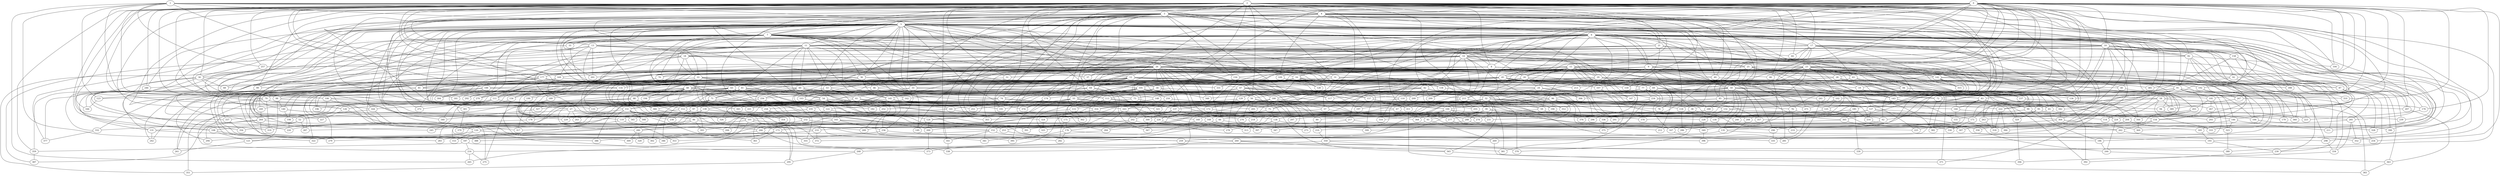 strict graph "barabasi_albert_graph(400,3)" {
0;
1;
2;
3;
4;
5;
6;
7;
8;
9;
10;
11;
12;
13;
14;
15;
16;
17;
18;
19;
20;
21;
22;
23;
24;
25;
26;
27;
28;
29;
30;
31;
32;
33;
34;
35;
36;
37;
38;
39;
40;
41;
42;
43;
44;
45;
46;
47;
48;
49;
50;
51;
52;
53;
54;
55;
56;
57;
58;
59;
60;
61;
62;
63;
64;
65;
66;
67;
68;
69;
70;
71;
72;
73;
74;
75;
76;
77;
78;
79;
80;
81;
82;
83;
84;
85;
86;
87;
88;
89;
90;
91;
92;
93;
94;
95;
96;
97;
98;
99;
100;
101;
102;
103;
104;
105;
106;
107;
108;
109;
110;
111;
112;
113;
114;
115;
116;
117;
118;
119;
120;
121;
122;
123;
124;
125;
126;
127;
128;
129;
130;
131;
132;
133;
134;
135;
136;
137;
138;
139;
140;
141;
142;
143;
144;
145;
146;
147;
148;
149;
150;
151;
152;
153;
154;
155;
156;
157;
158;
159;
160;
161;
162;
163;
164;
165;
166;
167;
168;
169;
170;
171;
172;
173;
174;
175;
176;
177;
178;
179;
180;
181;
182;
183;
184;
185;
186;
187;
188;
189;
190;
191;
192;
193;
194;
195;
196;
197;
198;
199;
200;
201;
202;
203;
204;
205;
206;
207;
208;
209;
210;
211;
212;
213;
214;
215;
216;
217;
218;
219;
220;
221;
222;
223;
224;
225;
226;
227;
228;
229;
230;
231;
232;
233;
234;
235;
236;
237;
238;
239;
240;
241;
242;
243;
244;
245;
246;
247;
248;
249;
250;
251;
252;
253;
254;
255;
256;
257;
258;
259;
260;
261;
262;
263;
264;
265;
266;
267;
268;
269;
270;
271;
272;
273;
274;
275;
276;
277;
278;
279;
280;
281;
282;
283;
284;
285;
286;
287;
288;
289;
290;
291;
292;
293;
294;
295;
296;
297;
298;
299;
300;
301;
302;
303;
304;
305;
306;
307;
308;
309;
310;
311;
312;
313;
314;
315;
316;
317;
318;
319;
320;
321;
322;
323;
324;
325;
326;
327;
328;
329;
330;
331;
332;
333;
334;
335;
336;
337;
338;
339;
340;
341;
342;
343;
344;
345;
346;
347;
348;
349;
350;
351;
352;
353;
354;
355;
356;
357;
358;
359;
360;
361;
362;
363;
364;
365;
366;
367;
368;
369;
370;
371;
372;
373;
374;
375;
376;
377;
378;
379;
380;
381;
382;
383;
384;
385;
386;
387;
388;
389;
390;
391;
392;
393;
394;
395;
396;
397;
398;
399;
0 -- 384  [is_available=True, prob="0.430812847298"];
0 -- 3  [is_available=True, prob="0.513891160993"];
0 -- 4  [is_available=True, prob="0.727500758103"];
0 -- 6  [is_available=True, prob="0.913870821298"];
0 -- 8  [is_available=True, prob="1.0"];
0 -- 9  [is_available=True, prob="0.309866609682"];
0 -- 10  [is_available=True, prob="0.932460229812"];
0 -- 13  [is_available=True, prob="0.593537381727"];
0 -- 142  [is_available=True, prob="0.567588170973"];
0 -- 19  [is_available=True, prob="0.604258312326"];
0 -- 22  [is_available=True, prob="0.173386522918"];
0 -- 23  [is_available=True, prob="0.72674136999"];
0 -- 25  [is_available=True, prob="0.0890885978569"];
0 -- 28  [is_available=True, prob="0.0559679304051"];
0 -- 33  [is_available=True, prob="0.187064989302"];
0 -- 39  [is_available=True, prob="0.290107652215"];
0 -- 296  [is_available=True, prob="0.435098075861"];
0 -- 42  [is_available=True, prob="0.356888760162"];
0 -- 45  [is_available=True, prob="0.0156593725274"];
0 -- 54  [is_available=True, prob="0.511324933624"];
0 -- 58  [is_available=True, prob="1.0"];
0 -- 62  [is_available=True, prob="0.0500442294589"];
0 -- 310  [is_available=True, prob="0.680927919062"];
0 -- 74  [is_available=True, prob="0.103579995589"];
0 -- 77  [is_available=True, prob="1.0"];
0 -- 170  [is_available=True, prob="1.0"];
0 -- 92  [is_available=True, prob="0.366309087217"];
0 -- 99  [is_available=True, prob="1.0"];
0 -- 100  [is_available=True, prob="1.0"];
0 -- 102  [is_available=True, prob="1.0"];
0 -- 104  [is_available=True, prob="0.712665015634"];
0 -- 366  [is_available=True, prob="0.193022560117"];
0 -- 114  [is_available=True, prob="1.0"];
0 -- 254  [is_available=True, prob="0.74165112282"];
0 -- 119  [is_available=True, prob="0.219130134945"];
0 -- 248  [is_available=True, prob="1.0"];
0 -- 249  [is_available=True, prob="0.352261109508"];
0 -- 250  [is_available=True, prob="0.923529854692"];
0 -- 125  [is_available=True, prob="1.0"];
0 -- 126  [is_available=True, prob="0.964973058147"];
1 -- 257  [is_available=True, prob="0.497477657832"];
1 -- 322  [is_available=True, prob="1.0"];
1 -- 3  [is_available=True, prob="0.998086405525"];
1 -- 4  [is_available=True, prob="1.0"];
1 -- 5  [is_available=True, prob="1.0"];
1 -- 39  [is_available=True, prob="0.249084887674"];
1 -- 265  [is_available=True, prob="0.61223309227"];
1 -- 106  [is_available=True, prob="0.521693611062"];
1 -- 167  [is_available=True, prob="0.795251130594"];
1 -- 12  [is_available=True, prob="0.857976494274"];
1 -- 79  [is_available=True, prob="0.583043187816"];
1 -- 123  [is_available=True, prob="1.0"];
1 -- 21  [is_available=True, prob="0.305048319548"];
1 -- 91  [is_available=True, prob="0.304457994826"];
1 -- 60  [is_available=True, prob="0.647959905076"];
2 -- 257  [is_available=True, prob="0.3765715318"];
2 -- 3  [is_available=True, prob="1.0"];
2 -- 4  [is_available=True, prob="1.0"];
2 -- 7  [is_available=True, prob="0.636319058355"];
2 -- 8  [is_available=True, prob="0.104258336336"];
2 -- 12  [is_available=True, prob="0.724836271747"];
2 -- 13  [is_available=True, prob="0.825621575337"];
2 -- 15  [is_available=True, prob="0.648100035359"];
2 -- 17  [is_available=True, prob="0.60831900784"];
2 -- 132  [is_available=True, prob="0.460716433612"];
2 -- 26  [is_available=True, prob="0.170415798696"];
2 -- 155  [is_available=True, prob="1.0"];
2 -- 30  [is_available=True, prob="0.441156771311"];
2 -- 31  [is_available=True, prob="0.574068972476"];
2 -- 161  [is_available=True, prob="0.984150905785"];
2 -- 164  [is_available=True, prob="1.0"];
2 -- 166  [is_available=True, prob="1.0"];
2 -- 305  [is_available=True, prob="0.0893190659262"];
2 -- 169  [is_available=True, prob="0.289510079965"];
2 -- 44  [is_available=True, prob="0.650689510831"];
2 -- 177  [is_available=True, prob="1.0"];
2 -- 51  [is_available=True, prob="1.0"];
2 -- 182  [is_available=True, prob="0.406925454685"];
2 -- 56  [is_available=True, prob="0.549138510186"];
2 -- 314  [is_available=True, prob="1.0"];
2 -- 159  [is_available=True, prob="0.185951624327"];
2 -- 188  [is_available=True, prob="1.0"];
2 -- 268  [is_available=True, prob="0.664068512221"];
2 -- 333  [is_available=True, prob="1.0"];
2 -- 80  [is_available=True, prob="0.944263602685"];
2 -- 337  [is_available=True, prob="0.982373179008"];
2 -- 82  [is_available=True, prob="0.832591363737"];
2 -- 339  [is_available=True, prob="0.252359014699"];
2 -- 85  [is_available=True, prob="1.0"];
2 -- 93  [is_available=True, prob="0.461255203999"];
2 -- 94  [is_available=True, prob="0.630024445347"];
2 -- 352  [is_available=True, prob="0.896215898754"];
2 -- 359  [is_available=True, prob="0.239824796297"];
2 -- 104  [is_available=True, prob="0.658098593103"];
2 -- 106  [is_available=True, prob="0.21326187824"];
2 -- 108  [is_available=True, prob="1.0"];
2 -- 241  [is_available=True, prob="0.80243796387"];
2 -- 246  [is_available=True, prob="0.452623536643"];
2 -- 247  [is_available=True, prob="0.5154130518"];
2 -- 250  [is_available=True, prob="0.040497547257"];
2 -- 362  [is_available=True, prob="0.642440277361"];
3 -- 5  [is_available=True, prob="1.0"];
3 -- 6  [is_available=True, prob="0.132497653936"];
3 -- 385  [is_available=True, prob="0.41565148528"];
3 -- 10  [is_available=True, prob="0.257424603428"];
3 -- 258  [is_available=True, prob="0.0835928895518"];
3 -- 398  [is_available=True, prob="0.307557364971"];
3 -- 17  [is_available=True, prob="1.0"];
3 -- 150  [is_available=True, prob="0.527776379133"];
3 -- 303  [is_available=True, prob="1.0"];
3 -- 29  [is_available=True, prob="0.659604242514"];
3 -- 161  [is_available=True, prob="0.351928002847"];
3 -- 34  [is_available=True, prob="0.241253085955"];
3 -- 40  [is_available=True, prob="0.45614930944"];
3 -- 170  [is_available=True, prob="0.94231249705"];
3 -- 175  [is_available=True, prob="0.736652570608"];
3 -- 49  [is_available=True, prob="0.41008169965"];
3 -- 53  [is_available=True, prob="0.568296588698"];
3 -- 183  [is_available=True, prob="0.13808615787"];
3 -- 316  [is_available=True, prob="1.0"];
3 -- 62  [is_available=True, prob="0.518247536154"];
3 -- 191  [is_available=True, prob="0.397375770291"];
3 -- 289  [is_available=True, prob="0.572690131893"];
3 -- 328  [is_available=True, prob="0.0499380756557"];
3 -- 55  [is_available=True, prob="0.960780369078"];
3 -- 341  [is_available=True, prob="0.831672112634"];
3 -- 342  [is_available=True, prob="0.0832998676419"];
3 -- 89  [is_available=True, prob="0.478766954717"];
3 -- 354  [is_available=True, prob="0.367329791037"];
3 -- 355  [is_available=True, prob="0.647241881348"];
3 -- 120  [is_available=True, prob="0.593516488444"];
3 -- 122  [is_available=True, prob="0.853826635341"];
4 -- 5  [is_available=True, prob="0.271756874076"];
4 -- 6  [is_available=True, prob="0.493367640141"];
4 -- 7  [is_available=True, prob="0.326952337676"];
4 -- 11  [is_available=True, prob="0.770944203128"];
4 -- 18  [is_available=True, prob="0.987528645969"];
4 -- 21  [is_available=True, prob="1.0"];
4 -- 284  [is_available=True, prob="0.836665854744"];
4 -- 159  [is_available=True, prob="1.0"];
4 -- 43  [is_available=True, prob="0.211769971926"];
4 -- 49  [is_available=True, prob="0.745944827154"];
4 -- 57  [is_available=True, prob="0.0200327860703"];
4 -- 192  [is_available=True, prob="0.232552884985"];
4 -- 139  [is_available=True, prob="0.199423051378"];
4 -- 85  [is_available=True, prob="0.847837958161"];
4 -- 364  [is_available=True, prob="0.609055323273"];
4 -- 109  [is_available=True, prob="0.553320914612"];
4 -- 246  [is_available=True, prob="1.0"];
4 -- 126  [is_available=True, prob="0.428315861534"];
4 -- 127  [is_available=True, prob="0.45029153797"];
5 -- 258  [is_available=True, prob="0.12979324761"];
5 -- 133  [is_available=True, prob="0.814488677036"];
5 -- 7  [is_available=True, prob="0.232547934609"];
5 -- 9  [is_available=True, prob="0.727537162553"];
5 -- 11  [is_available=True, prob="0.937958698545"];
5 -- 12  [is_available=True, prob="0.87199680994"];
5 -- 143  [is_available=True, prob="0.904410554568"];
5 -- 16  [is_available=True, prob="0.59150741235"];
5 -- 131  [is_available=True, prob="0.820421418073"];
5 -- 20  [is_available=True, prob="1.0"];
5 -- 149  [is_available=True, prob="0.696674281952"];
5 -- 150  [is_available=True, prob="1.0"];
5 -- 26  [is_available=True, prob="0.0923154168008"];
5 -- 27  [is_available=True, prob="0.101178294055"];
5 -- 30  [is_available=True, prob="0.36368339587"];
5 -- 33  [is_available=True, prob="0.731819500723"];
5 -- 35  [is_available=True, prob="1.0"];
5 -- 36  [is_available=True, prob="0.39490452473"];
5 -- 166  [is_available=True, prob="0.979241766233"];
5 -- 41  [is_available=True, prob="0.896659510818"];
5 -- 299  [is_available=True, prob="0.331944704106"];
5 -- 173  [is_available=True, prob="1.0"];
5 -- 50  [is_available=True, prob="0.507008856207"];
5 -- 63  [is_available=True, prob="0.342825680171"];
5 -- 68  [is_available=True, prob="0.206630829843"];
5 -- 197  [is_available=True, prob="0.813481070117"];
5 -- 71  [is_available=True, prob="1.0"];
5 -- 201  [is_available=True, prob="1.0"];
5 -- 330  [is_available=True, prob="0.767002723607"];
5 -- 76  [is_available=True, prob="0.316815214233"];
5 -- 86  [is_available=True, prob="0.636442846467"];
5 -- 343  [is_available=True, prob="1.0"];
5 -- 346  [is_available=True, prob="0.11621090554"];
5 -- 348  [is_available=True, prob="0.603719643987"];
5 -- 272  [is_available=True, prob="0.509756736935"];
5 -- 98  [is_available=True, prob="0.58272944289"];
5 -- 374  [is_available=True, prob="1.0"];
5 -- 358  [is_available=True, prob="1.0"];
5 -- 236  [is_available=True, prob="0.837328342811"];
5 -- 241  [is_available=True, prob="0.0375045268268"];
5 -- 117  [is_available=True, prob="0.932762568578"];
5 -- 118  [is_available=True, prob="1.0"];
6 -- 390  [is_available=True, prob="1.0"];
6 -- 9  [is_available=True, prob="0.623486860131"];
6 -- 10  [is_available=True, prob="0.658250427952"];
6 -- 11  [is_available=True, prob="1.0"];
6 -- 14  [is_available=True, prob="0.384714672069"];
6 -- 16  [is_available=True, prob="1.0"];
6 -- 17  [is_available=True, prob="0.642340120989"];
6 -- 20  [is_available=True, prob="0.65221707126"];
6 -- 21  [is_available=True, prob="1.0"];
6 -- 23  [is_available=True, prob="0.755915713993"];
6 -- 25  [is_available=True, prob="0.426122040092"];
6 -- 30  [is_available=True, prob="0.822299356353"];
6 -- 35  [is_available=True, prob="0.977144968817"];
6 -- 164  [is_available=True, prob="0.754907035137"];
6 -- 291  [is_available=True, prob="1.0"];
6 -- 42  [is_available=True, prob="0.471551086928"];
6 -- 174  [is_available=True, prob="1.0"];
6 -- 47  [is_available=True, prob="0.194262860407"];
6 -- 180  [is_available=True, prob="0.609000582357"];
6 -- 158  [is_available=True, prob="1.0"];
6 -- 314  [is_available=True, prob="1.0"];
6 -- 318  [is_available=True, prob="0.501910450252"];
6 -- 193  [is_available=True, prob="0.362819656893"];
6 -- 195  [is_available=True, prob="1.0"];
6 -- 82  [is_available=True, prob="0.0384820697492"];
6 -- 211  [is_available=True, prob="0.109750049807"];
6 -- 84  [is_available=True, prob="1.0"];
6 -- 213  [is_available=True, prob="0.632456410893"];
6 -- 292  [is_available=True, prob="0.0669629749813"];
6 -- 222  [is_available=True, prob="0.875386139859"];
6 -- 101  [is_available=True, prob="0.887818832522"];
6 -- 233  [is_available=True, prob="0.211010026937"];
6 -- 113  [is_available=True, prob="0.336836153018"];
6 -- 247  [is_available=True, prob="0.899225912081"];
6 -- 276  [is_available=True, prob="0.120218435342"];
6 -- 298  [is_available=True, prob="0.285508963528"];
6 -- 149  [is_available=True, prob="0.758960802226"];
7 -- 134  [is_available=True, prob="0.537486308013"];
7 -- 8  [is_available=True, prob="1.0"];
7 -- 140  [is_available=True, prob="0.80514121056"];
7 -- 13  [is_available=True, prob="0.280009393526"];
7 -- 22  [is_available=True, prob="0.410996535684"];
7 -- 25  [is_available=True, prob="0.426278226652"];
7 -- 27  [is_available=True, prob="0.12020577162"];
7 -- 157  [is_available=True, prob="0.550241093244"];
7 -- 162  [is_available=True, prob="0.685568430629"];
7 -- 35  [is_available=True, prob="0.98668745783"];
7 -- 36  [is_available=True, prob="1.0"];
7 -- 37  [is_available=True, prob="0.607381676838"];
7 -- 38  [is_available=True, prob="1.0"];
7 -- 300  [is_available=True, prob="0.530816366249"];
7 -- 70  [is_available=True, prob="0.279776262069"];
7 -- 86  [is_available=True, prob="0.70906042048"];
7 -- 92  [is_available=True, prob="0.665471001333"];
7 -- 99  [is_available=True, prob="0.301621699601"];
7 -- 356  [is_available=True, prob="0.806614203511"];
7 -- 229  [is_available=True, prob="0.324564331765"];
7 -- 234  [is_available=True, prob="0.657360276681"];
7 -- 113  [is_available=True, prob="1.0"];
7 -- 116  [is_available=True, prob="0.125874627518"];
7 -- 120  [is_available=True, prob="0.154410095626"];
7 -- 377  [is_available=True, prob="1.0"];
8 -- 192  [is_available=True, prob="0.319358085101"];
8 -- 360  [is_available=True, prob="0.392101141492"];
8 -- 362  [is_available=True, prob="0.788069978862"];
8 -- 43  [is_available=True, prob="1.0"];
8 -- 140  [is_available=True, prob="0.0931904343366"];
8 -- 270  [is_available=True, prob="1.0"];
8 -- 145  [is_available=True, prob="0.0811936204336"];
8 -- 179  [is_available=True, prob="1.0"];
8 -- 215  [is_available=True, prob="0.0405051986958"];
8 -- 91  [is_available=True, prob="1.0"];
8 -- 156  [is_available=True, prob="1.0"];
9 -- 67  [is_available=True, prob="0.855265960469"];
9 -- 109  [is_available=True, prob="0.556457630439"];
9 -- 78  [is_available=True, prob="1.0"];
9 -- 48  [is_available=True, prob="0.345976386842"];
9 -- 19  [is_available=True, prob="0.957404175574"];
9 -- 281  [is_available=True, prob="1.0"];
9 -- 185  [is_available=True, prob="0.7970131139"];
9 -- 156  [is_available=True, prob="1.0"];
9 -- 222  [is_available=True, prob="0.389691716877"];
9 -- 31  [is_available=True, prob="0.955739898869"];
10 -- 304  [is_available=True, prob="0.0548577580647"];
10 -- 72  [is_available=True, prob="1.0"];
10 -- 267  [is_available=True, prob="1.0"];
10 -- 239  [is_available=True, prob="1.0"];
10 -- 14  [is_available=True, prob="1.0"];
10 -- 15  [is_available=True, prob="1.0"];
10 -- 240  [is_available=True, prob="0.0093187513712"];
10 -- 82  [is_available=True, prob="0.957660165339"];
10 -- 83  [is_available=True, prob="1.0"];
10 -- 87  [is_available=True, prob="0.54057456329"];
10 -- 371  [is_available=True, prob="0.271552746845"];
10 -- 187  [is_available=True, prob="0.731609673902"];
10 -- 158  [is_available=True, prob="1.0"];
11 -- 177  [is_available=True, prob="0.670726340639"];
11 -- 136  [is_available=True, prob="0.281702710996"];
11 -- 41  [is_available=True, prob="1.0"];
11 -- 351  [is_available=True, prob="0.338724006175"];
11 -- 142  [is_available=True, prob="0.884488873995"];
11 -- 189  [is_available=True, prob="1.0"];
11 -- 272  [is_available=True, prob="0.733938822871"];
11 -- 145  [is_available=True, prob="0.381699790707"];
11 -- 18  [is_available=True, prob="0.180440426362"];
11 -- 53  [is_available=True, prob="0.495872776627"];
11 -- 54  [is_available=True, prob="1.0"];
11 -- 270  [is_available=True, prob="0.504630594142"];
11 -- 60  [is_available=True, prob="0.172656799463"];
11 -- 29  [is_available=True, prob="0.73617439765"];
11 -- 191  [is_available=True, prob="0.740201081036"];
12 -- 235  [is_available=True, prob="0.517164270521"];
12 -- 263  [is_available=True, prob="0.784222247812"];
12 -- 19  [is_available=True, prob="0.465630812803"];
12 -- 279  [is_available=True, prob="0.629289948246"];
12 -- 24  [is_available=True, prob="0.00675529770507"];
12 -- 159  [is_available=True, prob="0.316950633454"];
12 -- 176  [is_available=True, prob="0.731085707228"];
12 -- 47  [is_available=True, prob="0.0895081255804"];
12 -- 48  [is_available=True, prob="0.693283755573"];
12 -- 306  [is_available=True, prob="0.384887070944"];
12 -- 184  [is_available=True, prob="0.800380569658"];
12 -- 188  [is_available=True, prob="0.883304958443"];
12 -- 68  [is_available=True, prob="0.258882906428"];
12 -- 89  [is_available=True, prob="0.768687711559"];
12 -- 99  [is_available=True, prob="1.0"];
12 -- 107  [is_available=True, prob="1.0"];
12 -- 237  [is_available=True, prob="0.584133207326"];
12 -- 115  [is_available=True, prob="1.0"];
12 -- 116  [is_available=True, prob="0.207781548075"];
13 -- 387  [is_available=True, prob="0.512729133356"];
13 -- 200  [is_available=True, prob="0.193777849284"];
13 -- 169  [is_available=True, prob="0.970041904565"];
13 -- 203  [is_available=True, prob="0.277203255198"];
13 -- 108  [is_available=True, prob="1.0"];
13 -- 141  [is_available=True, prob="1.0"];
13 -- 14  [is_available=True, prob="1.0"];
13 -- 240  [is_available=True, prob="0.717842447749"];
13 -- 201  [is_available=True, prob="1.0"];
13 -- 88  [is_available=True, prob="0.854026296304"];
14 -- 34  [is_available=True, prob="0.645017188789"];
14 -- 66  [is_available=True, prob="0.577427006821"];
14 -- 70  [is_available=True, prob="0.442676725774"];
14 -- 103  [is_available=True, prob="0.628907560648"];
14 -- 75  [is_available=True, prob="1.0"];
14 -- 76  [is_available=True, prob="1.0"];
14 -- 15  [is_available=True, prob="0.188916545915"];
14 -- 371  [is_available=True, prob="0.995942595476"];
14 -- 212  [is_available=True, prob="0.683708685398"];
14 -- 162  [is_available=True, prob="1.0"];
14 -- 23  [is_available=True, prob="1.0"];
14 -- 312  [is_available=True, prob="0.312367303847"];
14 -- 260  [is_available=True, prob="0.222500223355"];
14 -- 111  [is_available=True, prob="0.694962170709"];
14 -- 28  [is_available=True, prob="0.169964203496"];
14 -- 199  [is_available=True, prob="0.306932698608"];
14 -- 255  [is_available=True, prob="0.891215029338"];
15 -- 128  [is_available=True, prob="0.399487485751"];
15 -- 299  [is_available=True, prob="0.176828245542"];
15 -- 388  [is_available=True, prob="0.196435984827"];
15 -- 389  [is_available=True, prob="0.420811922639"];
15 -- 264  [is_available=True, prob="0.913443648861"];
15 -- 137  [is_available=True, prob="0.14877591509"];
15 -- 142  [is_available=True, prob="0.0676278609077"];
15 -- 16  [is_available=True, prob="1.0"];
15 -- 20  [is_available=True, prob="0.72283712409"];
15 -- 24  [is_available=True, prob="1.0"];
15 -- 29  [is_available=True, prob="0.953057156097"];
15 -- 32  [is_available=True, prob="1.0"];
15 -- 290  [is_available=True, prob="0.19820777492"];
15 -- 38  [is_available=True, prob="0.493404641345"];
15 -- 41  [is_available=True, prob="0.369797692223"];
15 -- 298  [is_available=True, prob="0.703581895099"];
15 -- 171  [is_available=True, prob="0.0741494279073"];
15 -- 179  [is_available=True, prob="0.390277977533"];
15 -- 201  [is_available=True, prob="0.180378210504"];
15 -- 59  [is_available=True, prob="0.260489877422"];
15 -- 66  [is_available=True, prob="0.0499776993659"];
15 -- 70  [is_available=True, prob="1.0"];
15 -- 73  [is_available=True, prob="0.549187400368"];
15 -- 331  [is_available=True, prob="1.0"];
15 -- 92  [is_available=True, prob="1.0"];
15 -- 223  [is_available=True, prob="0.869045871586"];
15 -- 315  [is_available=True, prob="0.153186664446"];
15 -- 360  [is_available=True, prob="0.545032656201"];
15 -- 110  [is_available=True, prob="0.42827476492"];
15 -- 239  [is_available=True, prob="0.927570662137"];
15 -- 248  [is_available=True, prob="0.185671746942"];
15 -- 123  [is_available=True, prob="1.0"];
15 -- 124  [is_available=True, prob="1.0"];
15 -- 125  [is_available=True, prob="1.0"];
16 -- 64  [is_available=True, prob="1.0"];
16 -- 128  [is_available=True, prob="0.171036646146"];
16 -- 163  [is_available=True, prob="0.153075969201"];
16 -- 42  [is_available=True, prob="0.942066181964"];
16 -- 107  [is_available=True, prob="0.408177084307"];
16 -- 180  [is_available=True, prob="0.496536178842"];
16 -- 56  [is_available=True, prob="0.0625273755088"];
16 -- 399  [is_available=True, prob="0.768541176217"];
16 -- 188  [is_available=True, prob="0.951244004649"];
16 -- 74  [is_available=True, prob="0.463825190319"];
16 -- 69  [is_available=True, prob="1.0"];
17 -- 328  [is_available=True, prob="0.91856804961"];
17 -- 230  [is_available=True, prob="0.596849568385"];
17 -- 40  [is_available=True, prob="0.956838923631"];
17 -- 171  [is_available=True, prob="0.177683629013"];
17 -- 44  [is_available=True, prob="0.18893368211"];
17 -- 45  [is_available=True, prob="0.938880720997"];
17 -- 177  [is_available=True, prob="0.88318215086"];
17 -- 18  [is_available=True, prob="0.426285150164"];
17 -- 131  [is_available=True, prob="1.0"];
17 -- 118  [is_available=True, prob="0.798537531127"];
17 -- 57  [is_available=True, prob="0.581537808182"];
17 -- 315  [is_available=True, prob="0.356063913323"];
17 -- 349  [is_available=True, prob="0.466839125724"];
17 -- 158  [is_available=True, prob="1.0"];
18 -- 98  [is_available=True, prob="1.0"];
18 -- 194  [is_available=True, prob="0.778056599229"];
18 -- 207  [is_available=True, prob="0.715577117922"];
18 -- 22  [is_available=True, prob="0.36029423866"];
18 -- 26  [is_available=True, prob="0.166669902852"];
18 -- 220  [is_available=True, prob="0.181795024458"];
19 -- 72  [is_available=True, prob="0.889351134469"];
20 -- 64  [is_available=True, prob="1.0"];
20 -- 65  [is_available=True, prob="0.88205011756"];
20 -- 129  [is_available=True, prob="1.0"];
20 -- 77  [is_available=True, prob="0.268028781097"];
20 -- 215  [is_available=True, prob="0.283857641847"];
20 -- 24  [is_available=True, prob="0.40117242153"];
20 -- 345  [is_available=True, prob="0.483781977997"];
20 -- 95  [is_available=True, prob="0.397233101042"];
21 -- 37  [is_available=True, prob="0.290914155206"];
21 -- 263  [is_available=True, prob="0.788233674742"];
21 -- 107  [is_available=True, prob="0.860412465079"];
21 -- 44  [is_available=True, prob="0.176800981815"];
21 -- 109  [is_available=True, prob="0.516327575855"];
21 -- 366  [is_available=True, prob="1.0"];
22 -- 34  [is_available=True, prob="1.0"];
22 -- 196  [is_available=True, prob="0.00480888512128"];
22 -- 40  [is_available=True, prob="1.0"];
22 -- 354  [is_available=True, prob="0.587004863712"];
22 -- 46  [is_available=True, prob="0.0367897050815"];
22 -- 397  [is_available=True, prob="0.375531092711"];
22 -- 245  [is_available=True, prob="1.0"];
22 -- 345  [is_available=True, prob="1.0"];
23 -- 311  [is_available=True, prob="0.842792776694"];
23 -- 143  [is_available=True, prob="1.0"];
23 -- 144  [is_available=True, prob="0.496424986809"];
23 -- 150  [is_available=True, prob="0.394410629273"];
23 -- 154  [is_available=True, prob="0.818079237803"];
23 -- 37  [is_available=True, prob="0.299455912559"];
23 -- 43  [is_available=True, prob="0.289957177437"];
23 -- 45  [is_available=True, prob="0.744340460004"];
23 -- 50  [is_available=True, prob="1.0"];
23 -- 51  [is_available=True, prob="1.0"];
23 -- 55  [is_available=True, prob="1.0"];
23 -- 58  [is_available=True, prob="0.197389368309"];
23 -- 189  [is_available=True, prob="0.945940346051"];
23 -- 75  [is_available=True, prob="0.969112840204"];
23 -- 204  [is_available=True, prob="0.684933611949"];
23 -- 334  [is_available=True, prob="0.732628221705"];
23 -- 207  [is_available=True, prob="0.838147622362"];
23 -- 80  [is_available=True, prob="0.900374445012"];
23 -- 211  [is_available=True, prob="0.863714345059"];
23 -- 88  [is_available=True, prob="1.0"];
23 -- 230  [is_available=True, prob="0.720424805974"];
23 -- 102  [is_available=True, prob="0.280057339886"];
23 -- 231  [is_available=True, prob="0.322189774618"];
23 -- 112  [is_available=True, prob="1.0"];
24 -- 32  [is_available=True, prob="0.959996216692"];
24 -- 96  [is_available=True, prob="0.443346227339"];
24 -- 132  [is_available=True, prob="0.520858417548"];
24 -- 65  [is_available=True, prob="0.0438478940547"];
24 -- 209  [is_available=True, prob="0.905318480686"];
25 -- 277  [is_available=True, prob="0.887087285459"];
25 -- 271  [is_available=True, prob="0.160398643264"];
25 -- 274  [is_available=True, prob="0.156666495331"];
25 -- 51  [is_available=True, prob="0.290960791998"];
25 -- 213  [is_available=True, prob="1.0"];
25 -- 127  [is_available=True, prob="1.0"];
26 -- 134  [is_available=True, prob="0.189634836876"];
26 -- 392  [is_available=True, prob="0.61916997788"];
26 -- 137  [is_available=True, prob="0.333699499294"];
26 -- 138  [is_available=True, prob="0.476432409581"];
26 -- 139  [is_available=True, prob="0.822135587"];
26 -- 148  [is_available=True, prob="1.0"];
26 -- 151  [is_available=True, prob="1.0"];
26 -- 27  [is_available=True, prob="0.782916426977"];
26 -- 28  [is_available=True, prob="0.728956477545"];
26 -- 31  [is_available=True, prob="1.0"];
26 -- 160  [is_available=True, prob="0.41248166444"];
26 -- 291  [is_available=True, prob="1.0"];
26 -- 36  [is_available=True, prob="1.0"];
26 -- 169  [is_available=True, prob="0.203577207682"];
26 -- 172  [is_available=True, prob="0.0654820761721"];
26 -- 174  [is_available=True, prob="0.660047498212"];
26 -- 49  [is_available=True, prob="1.0"];
26 -- 52  [is_available=True, prob="0.151074030179"];
26 -- 53  [is_available=True, prob="1.0"];
26 -- 300  [is_available=True, prob="0.599220956223"];
26 -- 59  [is_available=True, prob="0.577098771733"];
26 -- 63  [is_available=True, prob="0.0433070279875"];
26 -- 64  [is_available=True, prob="0.110395235805"];
26 -- 322  [is_available=True, prob="0.308852256791"];
26 -- 69  [is_available=True, prob="1.0"];
26 -- 80  [is_available=True, prob="0.127459202807"];
26 -- 84  [is_available=True, prob="0.651409558978"];
26 -- 87  [is_available=True, prob="0.34277361215"];
26 -- 224  [is_available=True, prob="0.881393633783"];
26 -- 226  [is_available=True, prob="1.0"];
26 -- 103  [is_available=True, prob="0.122215423191"];
26 -- 111  [is_available=True, prob="0.653982973288"];
26 -- 251  [is_available=True, prob="0.913068024546"];
27 -- 229  [is_available=True, prob="0.0564678038013"];
27 -- 243  [is_available=True, prob="1.0"];
27 -- 52  [is_available=True, prob="0.926907783664"];
27 -- 341  [is_available=True, prob="1.0"];
27 -- 276  [is_available=True, prob="0.865428833431"];
27 -- 93  [is_available=True, prob="0.273109951537"];
28 -- 33  [is_available=True, prob="1.0"];
28 -- 72  [is_available=True, prob="0.054699063817"];
28 -- 338  [is_available=True, prob="1.0"];
28 -- 342  [is_available=True, prob="1.0"];
28 -- 94  [is_available=True, prob="1.0"];
29 -- 67  [is_available=True, prob="0.424377256155"];
29 -- 136  [is_available=True, prob="0.580723404559"];
29 -- 348  [is_available=True, prob="0.663892674751"];
29 -- 332  [is_available=True, prob="1.0"];
29 -- 237  [is_available=True, prob="0.334606712426"];
29 -- 369  [is_available=True, prob="0.415118925087"];
29 -- 50  [is_available=True, prob="0.0284504088139"];
29 -- 181  [is_available=True, prob="1.0"];
29 -- 361  [is_available=True, prob="0.223450507753"];
29 -- 186  [is_available=True, prob="0.807583230906"];
29 -- 252  [is_available=True, prob="1.0"];
29 -- 254  [is_available=True, prob="0.921354095299"];
30 -- 68  [is_available=True, prob="0.582101332464"];
30 -- 359  [is_available=True, prob="0.68720382109"];
30 -- 332  [is_available=True, prob="0.27860039456"];
30 -- 81  [is_available=True, prob="1.0"];
30 -- 181  [is_available=True, prob="0.67088170803"];
30 -- 377  [is_available=True, prob="0.167550695857"];
31 -- 32  [is_available=True, prob="0.444953073768"];
31 -- 225  [is_available=True, prob="0.796617522599"];
31 -- 101  [is_available=True, prob="0.839396234504"];
31 -- 71  [is_available=True, prob="0.354494051768"];
31 -- 77  [is_available=True, prob="0.338692246699"];
31 -- 147  [is_available=True, prob="0.123365581266"];
31 -- 116  [is_available=True, prob="0.69411605265"];
31 -- 148  [is_available=True, prob="0.39250916812"];
32 -- 288  [is_available=True, prob="0.00757370465218"];
32 -- 197  [is_available=True, prob="0.949577684545"];
32 -- 38  [is_available=True, prob="1.0"];
32 -- 39  [is_available=True, prob="0.856473520148"];
32 -- 170  [is_available=True, prob="1.0"];
32 -- 139  [is_available=True, prob="1.0"];
32 -- 365  [is_available=True, prob="1.0"];
32 -- 78  [is_available=True, prob="0.863024686934"];
32 -- 221  [is_available=True, prob="0.113312182181"];
32 -- 343  [is_available=True, prob="0.178292989984"];
32 -- 202  [is_available=True, prob="1.0"];
33 -- 106  [is_available=True, prob="1.0"];
33 -- 83  [is_available=True, prob="0.487378083752"];
33 -- 61  [is_available=True, prob="0.938380067827"];
34 -- 100  [is_available=True, prob="0.801745516097"];
34 -- 113  [is_available=True, prob="1.0"];
34 -- 346  [is_available=True, prob="1.0"];
34 -- 348  [is_available=True, prob="1.0"];
35 -- 232  [is_available=True, prob="0.179281633033"];
35 -- 292  [is_available=True, prob="0.735730887821"];
36 -- 227  [is_available=True, prob="0.918214314943"];
36 -- 337  [is_available=True, prob="1.0"];
36 -- 69  [is_available=True, prob="0.792033164206"];
36 -- 134  [is_available=True, prob="0.518924964468"];
36 -- 145  [is_available=True, prob="0.328626841244"];
36 -- 105  [is_available=True, prob="0.436259501794"];
36 -- 209  [is_available=True, prob="0.0146840045489"];
36 -- 199  [is_available=True, prob="0.833468250656"];
36 -- 301  [is_available=True, prob="0.931233366731"];
36 -- 46  [is_available=True, prob="0.308220797861"];
36 -- 48  [is_available=True, prob="1.0"];
36 -- 81  [is_available=True, prob="0.601715680664"];
36 -- 180  [is_available=True, prob="0.502389796074"];
36 -- 117  [is_available=True, prob="0.716832958531"];
36 -- 246  [is_available=True, prob="0.377741534808"];
38 -- 370  [is_available=True, prob="0.692279507283"];
38 -- 86  [is_available=True, prob="0.522905961825"];
38 -- 219  [is_available=True, prob="1.0"];
39 -- 66  [is_available=True, prob="1.0"];
39 -- 193  [is_available=True, prob="0.0040334277"];
39 -- 231  [is_available=True, prob="0.422454582859"];
39 -- 288  [is_available=True, prob="1.0"];
39 -- 368  [is_available=True, prob="0.606412578349"];
39 -- 52  [is_available=True, prob="1.0"];
39 -- 184  [is_available=True, prob="0.531785614822"];
39 -- 89  [is_available=True, prob="0.415459448628"];
40 -- 184  [is_available=True, prob="0.27499129509"];
40 -- 396  [is_available=True, prob="1.0"];
41 -- 226  [is_available=True, prob="1.0"];
41 -- 283  [is_available=True, prob="0.347916163027"];
41 -- 71  [is_available=True, prob="1.0"];
41 -- 335  [is_available=True, prob="0.498919757208"];
41 -- 79  [is_available=True, prob="0.502914605689"];
41 -- 178  [is_available=True, prob="0.202161023355"];
41 -- 147  [is_available=True, prob="0.0954367167133"];
41 -- 311  [is_available=True, prob="1.0"];
41 -- 327  [is_available=True, prob="0.93088344744"];
41 -- 249  [is_available=True, prob="0.533088368243"];
41 -- 252  [is_available=True, prob="0.533324896009"];
41 -- 61  [is_available=True, prob="0.120167204133"];
41 -- 165  [is_available=True, prob="0.435163184827"];
42 -- 321  [is_available=True, prob="0.936444635666"];
42 -- 130  [is_available=True, prob="0.938195513804"];
42 -- 195  [is_available=True, prob="0.56164262913"];
42 -- 264  [is_available=True, prob="0.69771188527"];
42 -- 299  [is_available=True, prob="0.88118336784"];
42 -- 209  [is_available=True, prob="0.96731339607"];
42 -- 368  [is_available=True, prob="1.0"];
42 -- 185  [is_available=True, prob="0.682405469258"];
42 -- 123  [is_available=True, prob="0.0241612803689"];
42 -- 382  [is_available=True, prob="0.410269361112"];
43 -- 84  [is_available=True, prob="0.592370579919"];
43 -- 218  [is_available=True, prob="1.0"];
43 -- 382  [is_available=True, prob="0.263103509834"];
45 -- 192  [is_available=True, prob="0.639522518416"];
45 -- 81  [is_available=True, prob="0.239668055339"];
45 -- 105  [is_available=True, prob="1.0"];
45 -- 87  [is_available=True, prob="0.115149953627"];
45 -- 305  [is_available=True, prob="1.0"];
45 -- 46  [is_available=True, prob="1.0"];
45 -- 47  [is_available=True, prob="0.386438787907"];
45 -- 385  [is_available=True, prob="0.8660716751"];
45 -- 306  [is_available=True, prob="1.0"];
45 -- 147  [is_available=True, prob="1.0"];
45 -- 206  [is_available=True, prob="1.0"];
45 -- 217  [is_available=True, prob="0.274404353164"];
45 -- 90  [is_available=True, prob="0.132210255235"];
45 -- 60  [is_available=True, prob="0.0338336092493"];
45 -- 122  [is_available=True, prob="1.0"];
46 -- 103  [is_available=True, prob="0.470672731062"];
46 -- 73  [is_available=True, prob="1.0"];
46 -- 236  [is_available=True, prob="0.626263882641"];
47 -- 129  [is_available=True, prob="0.275186241282"];
47 -- 386  [is_available=True, prob="1.0"];
47 -- 261  [is_available=True, prob="0.959335906002"];
47 -- 73  [is_available=True, prob="0.996840777608"];
47 -- 215  [is_available=True, prob="0.0771514361721"];
47 -- 111  [is_available=True, prob="0.263749112589"];
47 -- 208  [is_available=True, prob="0.367445718539"];
47 -- 344  [is_available=True, prob="1.0"];
47 -- 278  [is_available=True, prob="0.478991979339"];
47 -- 55  [is_available=True, prob="0.61409303938"];
47 -- 56  [is_available=True, prob="0.606007320954"];
47 -- 297  [is_available=True, prob="0.0572202724338"];
48 -- 97  [is_available=True, prob="1.0"];
48 -- 194  [is_available=True, prob="0.214859386031"];
48 -- 353  [is_available=True, prob="0.410822275852"];
48 -- 370  [is_available=True, prob="0.007460793206"];
48 -- 242  [is_available=True, prob="0.66003541188"];
48 -- 245  [is_available=True, prob="0.646929230041"];
48 -- 54  [is_available=True, prob="0.038391742205"];
48 -- 88  [is_available=True, prob="1.0"];
48 -- 347  [is_available=True, prob="0.587351555321"];
48 -- 189  [is_available=True, prob="0.996214553066"];
49 -- 105  [is_available=True, prob="0.827804604592"];
49 -- 183  [is_available=True, prob="0.475871900431"];
50 -- 96  [is_available=True, prob="0.977883392353"];
50 -- 130  [is_available=True, prob="0.107991583533"];
50 -- 228  [is_available=True, prob="0.52304529831"];
50 -- 135  [is_available=True, prob="0.741119245194"];
50 -- 237  [is_available=True, prob="1.0"];
50 -- 110  [is_available=True, prob="0.283343027123"];
50 -- 306  [is_available=True, prob="1.0"];
50 -- 243  [is_available=True, prob="1.0"];
50 -- 58  [is_available=True, prob="0.460550309233"];
50 -- 357  [is_available=True, prob="0.19471877318"];
51 -- 63  [is_available=True, prob="0.694269380054"];
51 -- 303  [is_available=True, prob="1.0"];
52 -- 131  [is_available=True, prob="0.837511871255"];
52 -- 108  [is_available=True, prob="0.877491936472"];
52 -- 287  [is_available=True, prob="1.0"];
53 -- 96  [is_available=True, prob="1.0"];
53 -- 324  [is_available=True, prob="0.0213822112223"];
53 -- 327  [is_available=True, prob="0.168009982778"];
53 -- 182  [is_available=True, prob="0.975829644841"];
53 -- 61  [is_available=True, prob="0.754965620055"];
54 -- 321  [is_available=True, prob="0.597907349762"];
54 -- 67  [is_available=True, prob="1.0"];
54 -- 133  [is_available=True, prob="0.803998320997"];
54 -- 327  [is_available=True, prob="0.873628479058"];
54 -- 168  [is_available=True, prob="0.0520459174528"];
54 -- 329  [is_available=True, prob="1.0"];
54 -- 141  [is_available=True, prob="0.99426518805"];
54 -- 366  [is_available=True, prob="0.794659682024"];
54 -- 301  [is_available=True, prob="0.268319004433"];
54 -- 251  [is_available=True, prob="0.0901774686977"];
54 -- 153  [is_available=True, prob="1.0"];
54 -- 59  [is_available=True, prob="0.691850023141"];
54 -- 190  [is_available=True, prob="0.00932001966227"];
54 -- 287  [is_available=True, prob="0.044714257253"];
55 -- 132  [is_available=True, prob="0.0133202821322"];
55 -- 393  [is_available=True, prob="1.0"];
55 -- 112  [is_available=True, prob="0.504561370059"];
55 -- 374  [is_available=True, prob="1.0"];
55 -- 399  [is_available=True, prob="0.432252142899"];
56 -- 97  [is_available=True, prob="0.272911929396"];
56 -- 205  [is_available=True, prob="0.0154580384365"];
56 -- 368  [is_available=True, prob="1.0"];
56 -- 115  [is_available=True, prob="0.0431159581656"];
56 -- 276  [is_available=True, prob="1.0"];
56 -- 397  [is_available=True, prob="0.570860944102"];
56 -- 57  [is_available=True, prob="1.0"];
57 -- 114  [is_available=True, prob="0.324673337157"];
57 -- 324  [is_available=True, prob="1.0"];
57 -- 350  [is_available=True, prob="0.189387353819"];
58 -- 160  [is_available=True, prob="1.0"];
58 -- 100  [is_available=True, prob="0.348345816726"];
58 -- 389  [is_available=True, prob="1.0"];
58 -- 114  [is_available=True, prob="0.0362991993606"];
58 -- 207  [is_available=True, prob="0.620942673827"];
58 -- 333  [is_available=True, prob="1.0"];
59 -- 296  [is_available=True, prob="0.214322079047"];
59 -- 93  [is_available=True, prob="0.0729661439652"];
59 -- 62  [is_available=True, prob="0.491884934934"];
60 -- 256  [is_available=True, prob="0.494525983901"];
60 -- 292  [is_available=True, prob="1.0"];
60 -- 137  [is_available=True, prob="0.62241673607"];
60 -- 302  [is_available=True, prob="0.449881052604"];
60 -- 79  [is_available=True, prob="1.0"];
60 -- 205  [is_available=True, prob="0.876954143576"];
60 -- 148  [is_available=True, prob="0.0669752842717"];
60 -- 90  [is_available=True, prob="0.399819486613"];
61 -- 65  [is_available=True, prob="0.675395612443"];
61 -- 395  [is_available=True, prob="1.0"];
61 -- 172  [is_available=True, prob="0.879879100411"];
61 -- 112  [is_available=True, prob="0.0209398707622"];
62 -- 135  [is_available=True, prob="0.611507167202"];
63 -- 224  [is_available=True, prob="1.0"];
63 -- 256  [is_available=True, prob="0.562958495362"];
63 -- 162  [is_available=True, prob="0.820043427413"];
63 -- 199  [is_available=True, prob="0.88973788866"];
63 -- 74  [is_available=True, prob="0.171727486424"];
63 -- 235  [is_available=True, prob="0.182146651516"];
63 -- 194  [is_available=True, prob="1.0"];
63 -- 156  [is_available=True, prob="0.852677246108"];
63 -- 317  [is_available=True, prob="0.921895054318"];
64 -- 98  [is_available=True, prob="1.0"];
64 -- 141  [is_available=True, prob="0.931660457674"];
64 -- 270  [is_available=True, prob="0.810433978107"];
64 -- 367  [is_available=True, prob="1.0"];
64 -- 152  [is_available=True, prob="0.223170133018"];
65 -- 262  [is_available=True, prob="0.63100231476"];
65 -- 285  [is_available=True, prob="0.871066785681"];
65 -- 378  [is_available=True, prob="0.665559804222"];
66 -- 216  [is_available=True, prob="0.198605002669"];
66 -- 183  [is_available=True, prob="0.22040905336"];
67 -- 240  [is_available=True, prob="0.549280648256"];
67 -- 175  [is_available=True, prob="0.54775080905"];
69 -- 129  [is_available=True, prob="0.586539357137"];
69 -- 204  [is_available=True, prob="0.09320008543"];
69 -- 78  [is_available=True, prob="0.752443142725"];
69 -- 241  [is_available=True, prob="0.618129455829"];
70 -- 133  [is_available=True, prob="0.794510187451"];
71 -- 320  [is_available=True, prob="0.131577040935"];
71 -- 97  [is_available=True, prob="0.487389958583"];
71 -- 210  [is_available=True, prob="1.0"];
71 -- 178  [is_available=True, prob="0.114687143634"];
71 -- 122  [is_available=True, prob="0.248189338601"];
71 -- 127  [is_available=True, prob="0.301578173729"];
72 -- 350  [is_available=True, prob="0.56620589013"];
72 -- 223  [is_available=True, prob="0.322033939883"];
73 -- 200  [is_available=True, prob="0.147720152374"];
73 -- 75  [is_available=True, prob="1.0"];
74 -- 163  [is_available=True, prob="1.0"];
74 -- 235  [is_available=True, prob="0.727283273294"];
74 -- 76  [is_available=True, prob="1.0"];
75 -- 138  [is_available=True, prob="0.699805771482"];
75 -- 226  [is_available=True, prob="0.594948626761"];
76 -- 210  [is_available=True, prob="1.0"];
76 -- 179  [is_available=True, prob="0.506122513462"];
76 -- 219  [is_available=True, prob="1.0"];
77 -- 256  [is_available=True, prob="0.77029113573"];
77 -- 167  [is_available=True, prob="0.816041914156"];
77 -- 234  [is_available=True, prob="0.00210081438746"];
77 -- 205  [is_available=True, prob="0.124144596718"];
77 -- 143  [is_available=True, prob="0.228144404274"];
77 -- 83  [is_available=True, prob="0.445671521723"];
77 -- 378  [is_available=True, prob="1.0"];
79 -- 261  [is_available=True, prob="0.00487583818897"];
79 -- 289  [is_available=True, prob="0.942153522976"];
79 -- 216  [is_available=True, prob="0.78092833761"];
79 -- 94  [is_available=True, prob="0.0421626525933"];
79 -- 319  [is_available=True, prob="0.154903337894"];
80 -- 212  [is_available=True, prob="0.457778172591"];
81 -- 388  [is_available=True, prob="0.804239471311"];
81 -- 102  [is_available=True, prob="0.834145053629"];
81 -- 198  [is_available=True, prob="0.422508401161"];
82 -- 257  [is_available=True, prob="0.475651720272"];
82 -- 104  [is_available=True, prob="1.0"];
82 -- 398  [is_available=True, prob="0.131657677281"];
82 -- 146  [is_available=True, prob="0.0679445098059"];
82 -- 340  [is_available=True, prob="0.662278680787"];
82 -- 310  [is_available=True, prob="0.493580079342"];
82 -- 91  [is_available=True, prob="0.249519277262"];
83 -- 329  [is_available=True, prob="0.999218804621"];
83 -- 144  [is_available=True, prob="0.916714465742"];
83 -- 185  [is_available=True, prob="1.0"];
83 -- 90  [is_available=True, prob="0.912893387525"];
83 -- 286  [is_available=True, prob="0.658999413701"];
84 -- 323  [is_available=True, prob="0.562671154394"];
84 -- 85  [is_available=True, prob="0.217634633649"];
85 -- 325  [is_available=True, prob="0.0327880103242"];
85 -- 342  [is_available=True, prob="0.120220606714"];
85 -- 248  [is_available=True, prob="1.0"];
85 -- 249  [is_available=True, prob="0.570098301671"];
85 -- 95  [is_available=True, prob="0.339183915608"];
86 -- 233  [is_available=True, prob="0.211468134947"];
86 -- 280  [is_available=True, prob="0.295007673413"];
86 -- 393  [is_available=True, prob="1.0"];
86 -- 120  [is_available=True, prob="0.514914054928"];
87 -- 363  [is_available=True, prob="1.0"];
87 -- 390  [is_available=True, prob="0.287418290459"];
88 -- 164  [is_available=True, prob="0.206977848115"];
88 -- 198  [is_available=True, prob="0.250343274313"];
88 -- 222  [is_available=True, prob="0.211143838961"];
88 -- 214  [is_available=True, prob="1.0"];
88 -- 260  [is_available=True, prob="0.817411771311"];
88 -- 126  [is_available=True, prob="1.0"];
89 -- 210  [is_available=True, prob="0.0232472657138"];
90 -- 101  [is_available=True, prob="0.98020668357"];
90 -- 204  [is_available=True, prob="0.359573691529"];
90 -- 186  [is_available=True, prob="0.257178219661"];
91 -- 290  [is_available=True, prob="0.932016703996"];
91 -- 195  [is_available=True, prob="0.262483037963"];
91 -- 326  [is_available=True, prob="0.0612046518172"];
91 -- 138  [is_available=True, prob="0.536350532341"];
91 -- 146  [is_available=True, prob="0.283394977808"];
91 -- 136  [is_available=True, prob="0.832231835996"];
91 -- 154  [is_available=True, prob="1.0"];
91 -- 383  [is_available=True, prob="0.917990630976"];
91 -- 157  [is_available=True, prob="0.995668757381"];
91 -- 95  [is_available=True, prob="0.939070425787"];
92 -- 385  [is_available=True, prob="0.627472122336"];
92 -- 285  [is_available=True, prob="0.773674021765"];
93 -- 173  [is_available=True, prob="1.0"];
93 -- 269  [is_available=True, prob="0.398533173105"];
94 -- 293  [is_available=True, prob="0.149728123689"];
95 -- 291  [is_available=True, prob="0.372179636688"];
95 -- 360  [is_available=True, prob="0.475112535284"];
95 -- 329  [is_available=True, prob="0.0443590743852"];
95 -- 217  [is_available=True, prob="1.0"];
96 -- 228  [is_available=True, prob="0.530684445204"];
96 -- 173  [is_available=True, prob="0.494787779701"];
96 -- 144  [is_available=True, prob="0.870468582444"];
96 -- 182  [is_available=True, prob="0.254798680479"];
96 -- 119  [is_available=True, prob="0.139361128444"];
96 -- 347  [is_available=True, prob="1.0"];
96 -- 349  [is_available=True, prob="1.0"];
96 -- 190  [is_available=True, prob="0.819136282693"];
97 -- 238  [is_available=True, prob="1.0"];
97 -- 119  [is_available=True, prob="1.0"];
97 -- 282  [is_available=True, prob="0.81728611841"];
98 -- 140  [is_available=True, prob="0.229646102485"];
98 -- 121  [is_available=True, prob="1.0"];
98 -- 165  [is_available=True, prob="1.0"];
99 -- 227  [is_available=True, prob="1.0"];
100 -- 168  [is_available=True, prob="0.975793264703"];
100 -- 297  [is_available=True, prob="0.115250002943"];
100 -- 239  [is_available=True, prob="0.666649354952"];
100 -- 274  [is_available=True, prob="1.0"];
100 -- 307  [is_available=True, prob="0.561459926922"];
100 -- 372  [is_available=True, prob="0.654118336999"];
101 -- 295  [is_available=True, prob="1.0"];
101 -- 265  [is_available=True, prob="0.932893638077"];
101 -- 212  [is_available=True, prob="0.505477544801"];
101 -- 319  [is_available=True, prob="1.0"];
101 -- 220  [is_available=True, prob="0.0818339772338"];
101 -- 286  [is_available=True, prob="0.55294405202"];
102 -- 271  [is_available=True, prob="0.60080541018"];
102 -- 125  [is_available=True, prob="0.370976608004"];
103 -- 252  [is_available=True, prob="1.0"];
105 -- 325  [is_available=True, prob="0.0874252797139"];
105 -- 391  [is_available=True, prob="1.0"];
105 -- 202  [is_available=True, prob="1.0"];
105 -- 174  [is_available=True, prob="0.476492987716"];
105 -- 175  [is_available=True, prob="0.484770845614"];
105 -- 110  [is_available=True, prob="0.712716973166"];
105 -- 310  [is_available=True, prob="0.0249990118306"];
105 -- 376  [is_available=True, prob="0.606539471677"];
105 -- 250  [is_available=True, prob="0.339284574716"];
105 -- 251  [is_available=True, prob="1.0"];
105 -- 117  [is_available=True, prob="1.0"];
106 -- 275  [is_available=True, prob="0.536174259563"];
106 -- 253  [is_available=True, prob="0.493899507335"];
106 -- 351  [is_available=True, prob="0.484941343947"];
107 -- 357  [is_available=True, prob="0.870757456993"];
107 -- 253  [is_available=True, prob="0.30845823204"];
108 -- 121  [is_available=True, prob="0.385683938548"];
108 -- 386  [is_available=True, prob="0.136245614917"];
109 -- 128  [is_available=True, prob="0.393393319409"];
110 -- 163  [is_available=True, prob="0.106297447607"];
110 -- 381  [is_available=True, prob="0.669402097718"];
111 -- 387  [is_available=True, prob="0.814023920376"];
111 -- 196  [is_available=True, prob="0.829281894528"];
111 -- 295  [is_available=True, prob="0.210487443113"];
111 -- 208  [is_available=True, prob="0.404128653479"];
112 -- 356  [is_available=True, prob="0.815313497143"];
112 -- 238  [is_available=True, prob="0.837600187778"];
112 -- 146  [is_available=True, prob="1.0"];
113 -- 115  [is_available=True, prob="0.573159672014"];
113 -- 118  [is_available=True, prob="0.7795194936"];
113 -- 152  [is_available=True, prob="0.851207543711"];
113 -- 217  [is_available=True, prob="0.792379323405"];
115 -- 362  [is_available=True, prob="1.0"];
115 -- 124  [is_available=True, prob="1.0"];
116 -- 221  [is_available=True, prob="0.24024273463"];
116 -- 181  [is_available=True, prob="1.0"];
117 -- 274  [is_available=True, prob="1.0"];
118 -- 286  [is_available=True, prob="0.133033540569"];
119 -- 152  [is_available=True, prob="0.471911638336"];
119 -- 121  [is_available=True, prob="0.983640347532"];
120 -- 294  [is_available=True, prob="0.998057308729"];
120 -- 298  [is_available=True, prob="0.661653667641"];
120 -- 153  [is_available=True, prob="1.0"];
120 -- 186  [is_available=True, prob="1.0"];
121 -- 261  [is_available=True, prob="0.513273902713"];
122 -- 232  [is_available=True, prob="0.705262643085"];
122 -- 124  [is_available=True, prob="0.110750195628"];
123 -- 166  [is_available=True, prob="0.993329151597"];
124 -- 200  [is_available=True, prob="0.567704369385"];
124 -- 149  [is_available=True, prob="1.0"];
125 -- 314  [is_available=True, prob="0.610951848843"];
125 -- 358  [is_available=True, prob="1.0"];
126 -- 227  [is_available=True, prob="0.966720657546"];
126 -- 317  [is_available=True, prob="0.587655511548"];
127 -- 160  [is_available=True, prob="0.847468814246"];
127 -- 130  [is_available=True, prob="0.118656316962"];
127 -- 168  [is_available=True, prob="1.0"];
127 -- 171  [is_available=True, prob="0.487133064539"];
127 -- 244  [is_available=True, prob="1.0"];
127 -- 214  [is_available=True, prob="0.0864614054895"];
129 -- 172  [is_available=True, prob="1.0"];
129 -- 268  [is_available=True, prob="0.187424588339"];
130 -- 135  [is_available=True, prob="0.615658340846"];
131 -- 242  [is_available=True, prob="0.403959989347"];
131 -- 279  [is_available=True, prob="0.700722937056"];
132 -- 228  [is_available=True, prob="0.89372936316"];
132 -- 336  [is_available=True, prob="0.765793716495"];
132 -- 154  [is_available=True, prob="1.0"];
134 -- 190  [is_available=True, prob="0.422416734537"];
135 -- 254  [is_available=True, prob="0.0694680353899"];
135 -- 353  [is_available=True, prob="0.149608831744"];
137 -- 386  [is_available=True, prob="0.0574901452424"];
137 -- 300  [is_available=True, prob="0.827014686498"];
137 -- 277  [is_available=True, prob="0.308085940344"];
137 -- 187  [is_available=True, prob="0.955014528489"];
137 -- 218  [is_available=True, prob="0.504996790114"];
138 -- 167  [is_available=True, prob="0.68818717839"];
138 -- 367  [is_available=True, prob="0.206224675315"];
138 -- 278  [is_available=True, prob="0.488660122878"];
138 -- 347  [is_available=True, prob="1.0"];
139 -- 262  [is_available=True, prob="0.708256047598"];
139 -- 178  [is_available=True, prob="1.0"];
139 -- 279  [is_available=True, prob="1.0"];
139 -- 378  [is_available=True, prob="0.689013422092"];
140 -- 165  [is_available=True, prob="0.52680026787"];
140 -- 198  [is_available=True, prob="0.314666621872"];
140 -- 243  [is_available=True, prob="0.234509901759"];
141 -- 280  [is_available=True, prob="1.0"];
141 -- 277  [is_available=True, prob="0.461858809939"];
142 -- 203  [is_available=True, prob="1.0"];
142 -- 234  [is_available=True, prob="0.900953452209"];
142 -- 398  [is_available=True, prob="0.498517767585"];
142 -- 151  [is_available=True, prob="1.0"];
142 -- 315  [is_available=True, prob="0.0298134352959"];
143 -- 155  [is_available=True, prob="1.0"];
144 -- 364  [is_available=True, prob="0.118265068374"];
144 -- 155  [is_available=True, prob="0.808113942135"];
145 -- 225  [is_available=True, prob="0.156318849373"];
145 -- 343  [is_available=True, prob="0.576394813005"];
145 -- 267  [is_available=True, prob="0.434135400796"];
145 -- 151  [is_available=True, prob="0.473050603119"];
145 -- 312  [is_available=True, prob="0.740818563056"];
145 -- 221  [is_available=True, prob="1.0"];
146 -- 323  [is_available=True, prob="1.0"];
146 -- 273  [is_available=True, prob="1.0"];
146 -- 211  [is_available=True, prob="1.0"];
148 -- 365  [is_available=True, prob="0.306357343586"];
148 -- 258  [is_available=True, prob="0.754705750802"];
150 -- 157  [is_available=True, prob="0.0373807116851"];
150 -- 331  [is_available=True, prob="0.229466754693"];
151 -- 353  [is_available=True, prob="0.829884940713"];
151 -- 229  [is_available=True, prob="1.0"];
151 -- 372  [is_available=True, prob="1.0"];
151 -- 238  [is_available=True, prob="1.0"];
151 -- 338  [is_available=True, prob="1.0"];
151 -- 308  [is_available=True, prob="0.318274888036"];
151 -- 153  [is_available=True, prob="0.205988309952"];
152 -- 161  [is_available=True, prob="0.816817334954"];
152 -- 259  [is_available=True, prob="1.0"];
152 -- 283  [is_available=True, prob="0.0434087709855"];
154 -- 262  [is_available=True, prob="0.836014715281"];
154 -- 219  [is_available=True, prob="0.59474796104"];
156 -- 275  [is_available=True, prob="0.193004596745"];
156 -- 301  [is_available=True, prob="0.902154005588"];
157 -- 311  [is_available=True, prob="0.165557437895"];
157 -- 197  [is_available=True, prob="0.531527041832"];
158 -- 336  [is_available=True, prob="1.0"];
158 -- 380  [is_available=True, prob="0.750315276742"];
158 -- 285  [is_available=True, prob="1.0"];
159 -- 381  [is_available=True, prob="0.721176039964"];
160 -- 355  [is_available=True, prob="0.905651925441"];
161 -- 338  [is_available=True, prob="0.121395891984"];
162 -- 288  [is_available=True, prob="0.165008963195"];
162 -- 206  [is_available=True, prob="1.0"];
163 -- 176  [is_available=True, prob="1.0"];
163 -- 202  [is_available=True, prob="0.583944762718"];
164 -- 337  [is_available=True, prob="0.217617471075"];
164 -- 266  [is_available=True, prob="0.8964432457"];
165 -- 206  [is_available=True, prob="1.0"];
165 -- 236  [is_available=True, prob="0.480640941168"];
165 -- 313  [is_available=True, prob="0.31097459351"];
165 -- 253  [is_available=True, prob="1.0"];
167 -- 281  [is_available=True, prob="1.0"];
168 -- 375  [is_available=True, prob="1.0"];
168 -- 317  [is_available=True, prob="1.0"];
169 -- 326  [is_available=True, prob="1.0"];
169 -- 297  [is_available=True, prob="0.714675822935"];
169 -- 309  [is_available=True, prob="1.0"];
170 -- 223  [is_available=True, prob="1.0"];
171 -- 330  [is_available=True, prob="0.897186685264"];
172 -- 336  [is_available=True, prob="0.646685099272"];
172 -- 303  [is_available=True, prob="1.0"];
173 -- 355  [is_available=True, prob="0.697387270446"];
173 -- 361  [is_available=True, prob="0.719106572129"];
173 -- 302  [is_available=True, prob="0.42108616364"];
173 -- 187  [is_available=True, prob="1.0"];
174 -- 395  [is_available=True, prob="0.557878836872"];
174 -- 374  [is_available=True, prob="0.535387826773"];
174 -- 191  [is_available=True, prob="0.994321405594"];
175 -- 282  [is_available=True, prob="0.388855318084"];
175 -- 176  [is_available=True, prob="0.643327604674"];
176 -- 395  [is_available=True, prob="0.937914524828"];
176 -- 269  [is_available=True, prob="0.857018412786"];
176 -- 282  [is_available=True, prob="0.176639637917"];
177 -- 331  [is_available=True, prob="0.245069718932"];
177 -- 294  [is_available=True, prob="0.202864835611"];
177 -- 232  [is_available=True, prob="0.453308808036"];
177 -- 304  [is_available=True, prob="0.979224738758"];
177 -- 213  [is_available=True, prob="1.0"];
177 -- 287  [is_available=True, prob="0.308547318765"];
178 -- 283  [is_available=True, prob="1.0"];
180 -- 231  [is_available=True, prob="0.555068343015"];
180 -- 316  [is_available=True, prob="0.416514387623"];
180 -- 273  [is_available=True, prob="0.686846551101"];
180 -- 313  [is_available=True, prob="0.266633855846"];
180 -- 284  [is_available=True, prob="1.0"];
183 -- 193  [is_available=True, prob="1.0"];
184 -- 390  [is_available=True, prob="0.318254388499"];
185 -- 320  [is_available=True, prob="0.729166326689"];
185 -- 339  [is_available=True, prob="0.747839893896"];
185 -- 357  [is_available=True, prob="0.935164075654"];
185 -- 208  [is_available=True, prob="0.957928631251"];
185 -- 305  [is_available=True, prob="1.0"];
185 -- 309  [is_available=True, prob="0.166221824274"];
185 -- 214  [is_available=True, prob="0.515746653545"];
185 -- 233  [is_available=True, prob="0.651826086378"];
186 -- 244  [is_available=True, prob="0.0477687934901"];
187 -- 359  [is_available=True, prob="0.707238798648"];
187 -- 216  [is_available=True, prob="1.0"];
187 -- 380  [is_available=True, prob="0.0406651701719"];
188 -- 304  [is_available=True, prob="0.346282262504"];
188 -- 196  [is_available=True, prob="0.739448298411"];
188 -- 271  [is_available=True, prob="1.0"];
188 -- 242  [is_available=True, prob="1.0"];
189 -- 361  [is_available=True, prob="1.0"];
189 -- 308  [is_available=True, prob="1.0"];
190 -- 224  [is_available=True, prob="0.109503786085"];
190 -- 345  [is_available=True, prob="0.140350448423"];
192 -- 293  [is_available=True, prob="0.268994047811"];
192 -- 247  [is_available=True, prob="0.264542509855"];
193 -- 230  [is_available=True, prob="0.562702652587"];
195 -- 203  [is_available=True, prob="1.0"];
195 -- 267  [is_available=True, prob="0.753272626856"];
195 -- 269  [is_available=True, prob="0.82661437077"];
198 -- 220  [is_available=True, prob="1.0"];
199 -- 308  [is_available=True, prob="0.573440033908"];
200 -- 373  [is_available=True, prob="0.373704354748"];
202 -- 290  [is_available=True, prob="0.990417555067"];
202 -- 391  [is_available=True, prob="0.0478753173529"];
202 -- 284  [is_available=True, prob="1.0"];
203 -- 263  [is_available=True, prob="0.316667982144"];
203 -- 307  [is_available=True, prob="0.487890239845"];
203 -- 344  [is_available=True, prob="1.0"];
204 -- 225  [is_available=True, prob="1.0"];
204 -- 323  [is_available=True, prob="0.95206729591"];
205 -- 218  [is_available=True, prob="0.522891984245"];
207 -- 363  [is_available=True, prob="0.948962709631"];
208 -- 259  [is_available=True, prob="0.519094439308"];
210 -- 350  [is_available=True, prob="0.840326487882"];
213 -- 296  [is_available=True, prob="0.734150162471"];
214 -- 384  [is_available=True, prob="0.264143696138"];
215 -- 376  [is_available=True, prob="0.280713161842"];
215 -- 313  [is_available=True, prob="0.31260263835"];
215 -- 255  [is_available=True, prob="1.0"];
216 -- 275  [is_available=True, prob="0.0538831533198"];
216 -- 265  [is_available=True, prob="0.991608298484"];
217 -- 328  [is_available=True, prob="0.481070632434"];
217 -- 245  [is_available=True, prob="1.0"];
222 -- 384  [is_available=True, prob="0.00538245395422"];
222 -- 318  [is_available=True, prob="0.797804536262"];
224 -- 244  [is_available=True, prob="0.29794458515"];
226 -- 396  [is_available=True, prob="1.0"];
226 -- 266  [is_available=True, prob="1.0"];
228 -- 349  [is_available=True, prob="1.0"];
230 -- 392  [is_available=True, prob="0.155261417669"];
232 -- 379  [is_available=True, prob="0.840263424267"];
232 -- 273  [is_available=True, prob="0.66760168999"];
233 -- 322  [is_available=True, prob="0.385092857849"];
233 -- 372  [is_available=True, prob="0.664665324165"];
234 -- 392  [is_available=True, prob="0.850377024301"];
234 -- 375  [is_available=True, prob="0.493960291358"];
234 -- 379  [is_available=True, prob="0.386742964529"];
235 -- 391  [is_available=True, prob="0.805732510742"];
235 -- 326  [is_available=True, prob="0.420785475731"];
236 -- 259  [is_available=True, prob="0.575598196383"];
236 -- 388  [is_available=True, prob="0.827358251254"];
237 -- 344  [is_available=True, prob="0.652576309808"];
241 -- 281  [is_available=True, prob="0.967367670833"];
244 -- 363  [is_available=True, prob="0.425894691151"];
246 -- 319  [is_available=True, prob="0.381477603112"];
247 -- 389  [is_available=True, prob="0.807591614946"];
248 -- 376  [is_available=True, prob="1.0"];
249 -- 264  [is_available=True, prob="1.0"];
250 -- 321  [is_available=True, prob="1.0"];
250 -- 316  [is_available=True, prob="0.434223224027"];
250 -- 255  [is_available=True, prob="0.402993150207"];
253 -- 260  [is_available=True, prob="0.120711054879"];
256 -- 280  [is_available=True, prob="1.0"];
256 -- 278  [is_available=True, prob="0.39799489414"];
257 -- 340  [is_available=True, prob="0.923513277649"];
258 -- 354  [is_available=True, prob="0.609327845464"];
258 -- 266  [is_available=True, prob="0.974074025431"];
259 -- 370  [is_available=True, prob="1.0"];
260 -- 268  [is_available=True, prob="0.339461071604"];
260 -- 365  [is_available=True, prob="0.978213290762"];
260 -- 339  [is_available=True, prob="0.529031488976"];
262 -- 352  [is_available=True, prob="0.081932355998"];
263 -- 318  [is_available=True, prob="1.0"];
264 -- 294  [is_available=True, prob="1.0"];
264 -- 332  [is_available=True, prob="0.834073861826"];
264 -- 302  [is_available=True, prob="0.749966768393"];
264 -- 330  [is_available=True, prob="0.744813291122"];
266 -- 346  [is_available=True, prob="0.8187236378"];
266 -- 373  [is_available=True, prob="0.492285652037"];
267 -- 293  [is_available=True, prob="0.689900786093"];
268 -- 295  [is_available=True, prob="1.0"];
269 -- 394  [is_available=True, prob="0.877826952798"];
270 -- 272  [is_available=True, prob="1.0"];
271 -- 335  [is_available=True, prob="0.670852190703"];
277 -- 307  [is_available=True, prob="0.462634477804"];
280 -- 320  [is_available=True, prob="0.784583969251"];
280 -- 309  [is_available=True, prob="0.915223989392"];
284 -- 341  [is_available=True, prob="0.0797651041373"];
285 -- 352  [is_available=True, prob="0.0106186158317"];
285 -- 397  [is_available=True, prob="0.557801848511"];
285 -- 334  [is_available=True, prob="0.066134934518"];
288 -- 289  [is_available=True, prob="0.185000697697"];
288 -- 333  [is_available=True, prob="1.0"];
290 -- 335  [is_available=True, prob="0.439927142798"];
295 -- 351  [is_available=True, prob="0.00350712907854"];
298 -- 334  [is_available=True, prob="0.461014460146"];
300 -- 367  [is_available=True, prob="1.0"];
301 -- 379  [is_available=True, prob="0.729095054032"];
305 -- 358  [is_available=True, prob="1.0"];
305 -- 399  [is_available=True, prob="1.0"];
306 -- 312  [is_available=True, prob="0.67709211965"];
311 -- 383  [is_available=True, prob="1.0"];
316 -- 324  [is_available=True, prob="1.0"];
323 -- 380  [is_available=True, prob="1.0"];
324 -- 325  [is_available=True, prob="0.0787517332676"];
327 -- 340  [is_available=True, prob="1.0"];
329 -- 394  [is_available=True, prob="0.70052869889"];
332 -- 377  [is_available=True, prob="0.203793174865"];
334 -- 394  [is_available=True, prob="0.0999547624389"];
336 -- 375  [is_available=True, prob="0.994944799504"];
337 -- 356  [is_available=True, prob="1.0"];
342 -- 364  [is_available=True, prob="0.39505376301"];
344 -- 369  [is_available=True, prob="0.473255424345"];
349 -- 396  [is_available=True, prob="0.144264756326"];
350 -- 373  [is_available=True, prob="0.402388209867"];
350 -- 381  [is_available=True, prob="1.0"];
359 -- 387  [is_available=True, prob="0.379022114897"];
363 -- 383  [is_available=True, prob="0.61572335139"];
364 -- 369  [is_available=True, prob="1.0"];
364 -- 382  [is_available=True, prob="0.130013829738"];
365 -- 371  [is_available=True, prob="0.98587236766"];
366 -- 393  [is_available=True, prob="0.676351012332"];
}
